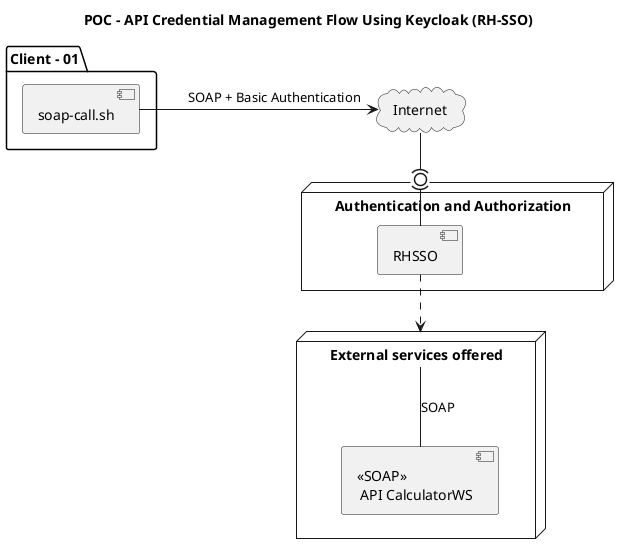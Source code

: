 @startuml

title POC - API Credential Management Flow Using Keycloak (RH-SSO)

package "Client - 01" as cli1 {
    component [soap-call.sh] as app1
}

cloud Internet {
}

node "External services offered" as EAP7x {
    [<<SOAP>> \n API CalculatorWS] as SOAP
}

node "Authentication and Authorization" {
    [RHSSO] as RHSSO
}

app1 -> Internet:\t SOAP + Basic Authentication
Internet -(0)- RHSSO
RHSSO ..> EAP7x
SOAP -up- EAP7x:SOAP

@enduml